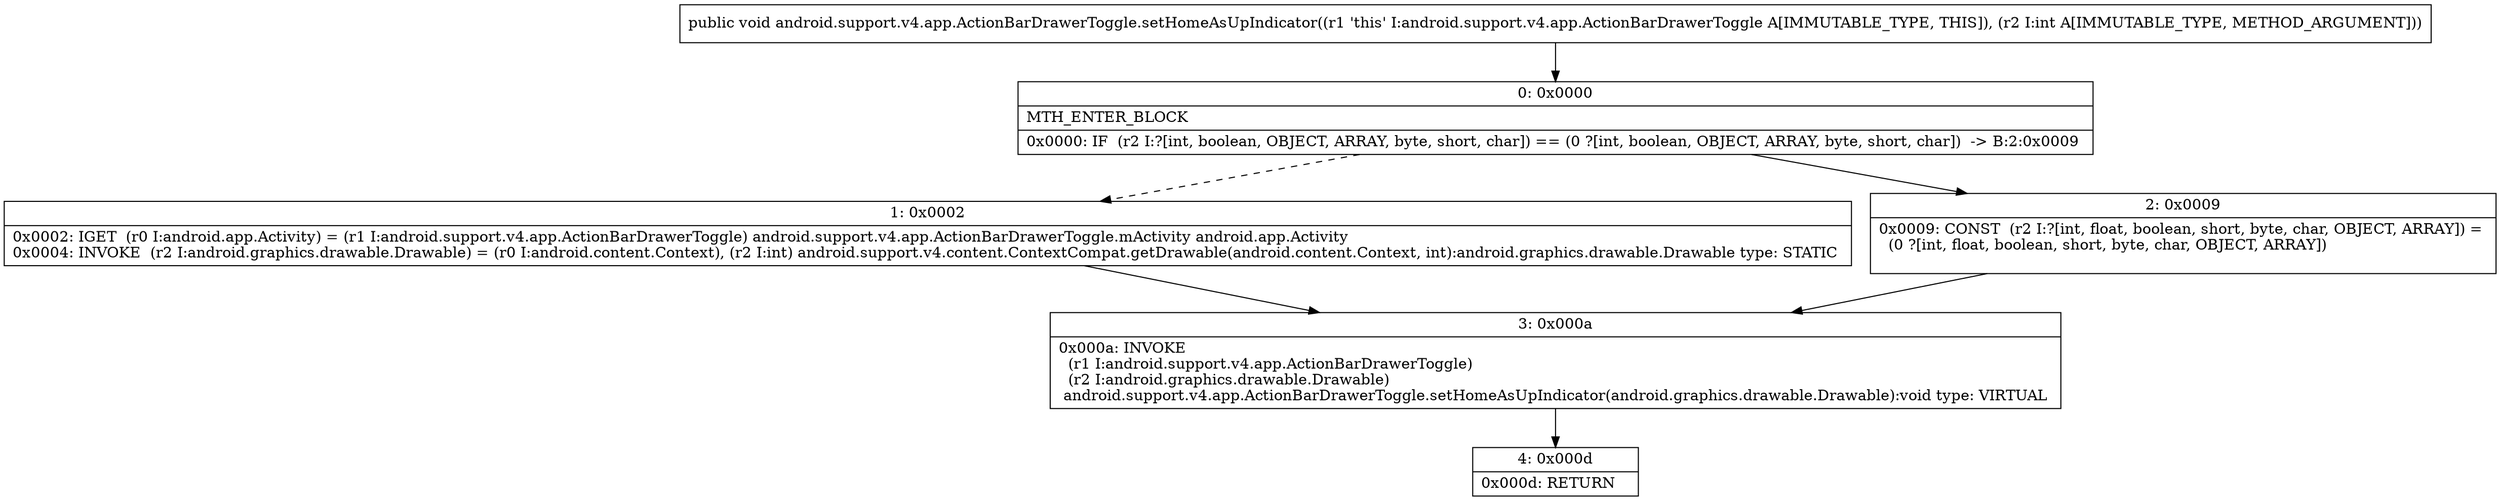 digraph "CFG forandroid.support.v4.app.ActionBarDrawerToggle.setHomeAsUpIndicator(I)V" {
Node_0 [shape=record,label="{0\:\ 0x0000|MTH_ENTER_BLOCK\l|0x0000: IF  (r2 I:?[int, boolean, OBJECT, ARRAY, byte, short, char]) == (0 ?[int, boolean, OBJECT, ARRAY, byte, short, char])  \-\> B:2:0x0009 \l}"];
Node_1 [shape=record,label="{1\:\ 0x0002|0x0002: IGET  (r0 I:android.app.Activity) = (r1 I:android.support.v4.app.ActionBarDrawerToggle) android.support.v4.app.ActionBarDrawerToggle.mActivity android.app.Activity \l0x0004: INVOKE  (r2 I:android.graphics.drawable.Drawable) = (r0 I:android.content.Context), (r2 I:int) android.support.v4.content.ContextCompat.getDrawable(android.content.Context, int):android.graphics.drawable.Drawable type: STATIC \l}"];
Node_2 [shape=record,label="{2\:\ 0x0009|0x0009: CONST  (r2 I:?[int, float, boolean, short, byte, char, OBJECT, ARRAY]) = \l  (0 ?[int, float, boolean, short, byte, char, OBJECT, ARRAY])\l \l}"];
Node_3 [shape=record,label="{3\:\ 0x000a|0x000a: INVOKE  \l  (r1 I:android.support.v4.app.ActionBarDrawerToggle)\l  (r2 I:android.graphics.drawable.Drawable)\l android.support.v4.app.ActionBarDrawerToggle.setHomeAsUpIndicator(android.graphics.drawable.Drawable):void type: VIRTUAL \l}"];
Node_4 [shape=record,label="{4\:\ 0x000d|0x000d: RETURN   \l}"];
MethodNode[shape=record,label="{public void android.support.v4.app.ActionBarDrawerToggle.setHomeAsUpIndicator((r1 'this' I:android.support.v4.app.ActionBarDrawerToggle A[IMMUTABLE_TYPE, THIS]), (r2 I:int A[IMMUTABLE_TYPE, METHOD_ARGUMENT])) }"];
MethodNode -> Node_0;
Node_0 -> Node_1[style=dashed];
Node_0 -> Node_2;
Node_1 -> Node_3;
Node_2 -> Node_3;
Node_3 -> Node_4;
}

